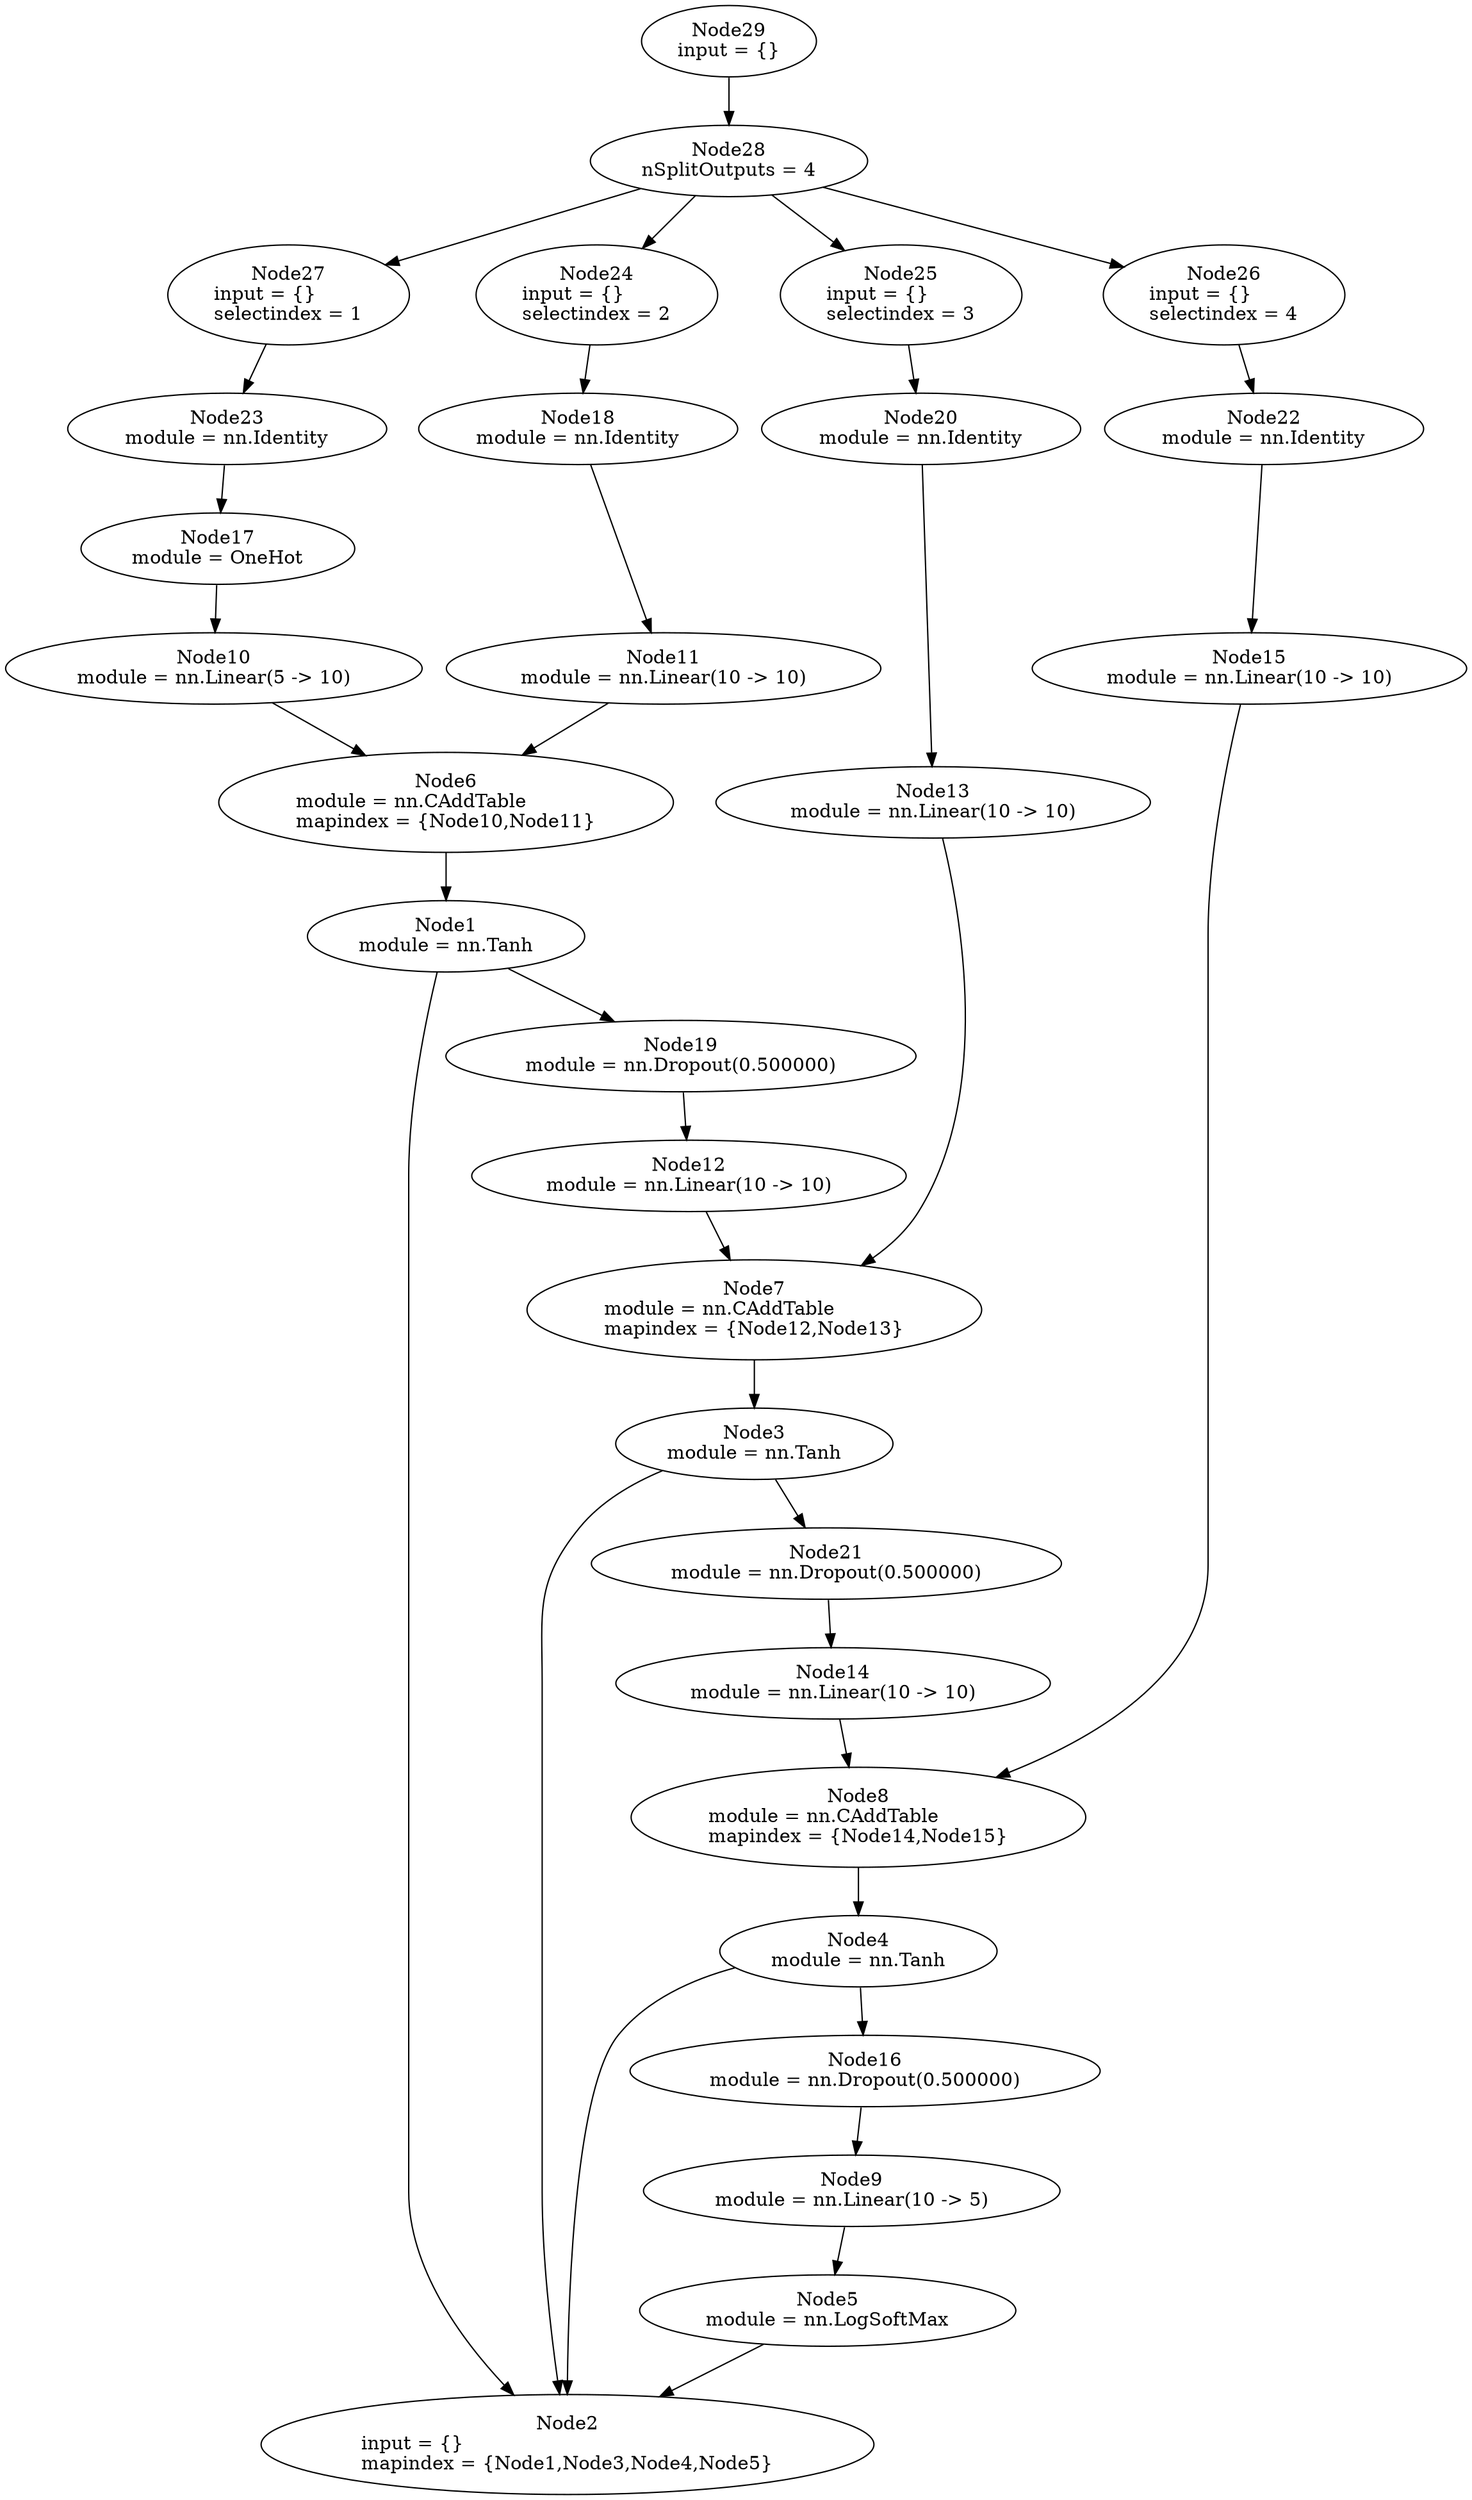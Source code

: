 digraph G {
	graph [bb="0,0,863.99,1821"];
	node [label="\N",
		shape=oval
	];
	n1	 [height=0.70711,
		label="Node1\nmodule = nn.Tanh",
		pos="260.02,1127.8",
		tooltip="[./model/RNN2.lua]:30",
		width=2.3212];
	n2	 [height=0.98209,
		label="Node2\ninput = {}\lmapindex = {Node1,Node3,Node4,Node5}",
		pos="347.02,35.355",
		tooltip="[[C]]:-1",
		width=5.0939];
	n1 -> n2	 [pos="e,314.23,70.46 256.74,1102.1 252.6,1068.8 246.02,1007.5 246.02,954.97 246.02,954.97 246.02,954.97 246.02,218.08 246.02,165.11 279.2,\
113.16 307.53,78.464"];
	n19	 [height=0.70711,
		label="Node19\nmodule = nn.Dropout(0.500000)",
		pos="415.02,1040.9",
		tooltip="[./model/RNN2.lua]:23",
		width=3.9063];
	n1 -> n19	 [pos="e,372.31,1065.3 299.53,1105.1 318.91,1094.5 342.49,1081.6 363.29,1070.2"];
	n3	 [height=0.70711,
		label="Node3\nmodule = nn.Tanh",
		pos="497.02,760.35",
		tooltip="[./model/RNN2.lua]:30",
		width=2.3212];
	n3 -> n2	 [pos="e,341.27,70.743 436.13,742.88 411.49,733.52 384.55,719.45 366.02,698.89 331,660.05 328.02,639.82 328.02,587.52 328.02,587.52 328.02,\
587.52 328.02,218.08 328.02,171.16 334.36,117.8 339.72,81.102"];
	n21	 [height=0.70711,
		label="Node21\nmodule = nn.Dropout(0.500000)",
		pos="516.02,673.44",
		tooltip="[./model/RNN2.lua]:23",
		width=3.9063];
	n3 -> n21	 [pos="e,510.53,698.94 502.51,734.79 504.33,726.69 506.37,717.53 508.32,708.84"];
	n4	 [height=0.70711,
		label="Node4\nmodule = nn.Tanh",
		pos="530.02,392.9",
		tooltip="[./model/RNN2.lua]:30",
		width=2.3212];
	n4 -> n2	 [pos="e,347.24,70.755 460.46,378.73 432.82,369.94 403.3,355.4 385.02,331.45 355.74,293.09 348.96,153.57 347.43,80.963"];
	n16	 [height=0.70711,
		label="Node16\nmodule = nn.Dropout(0.500000)",
		pos="535.02,305.99",
		tooltip="[./model/RNN2.lua]:36",
		width=3.9063];
	n4 -> n16	 [pos="e,533.57,331.49 531.46,367.34 531.94,359.33 532.47,350.28 532.98,341.68"];
	n5	 [height=0.70711,
		label="Node5\nmodule = nn.LogSoftMax",
		pos="518.02,132.17",
		tooltip="[./model/RNN2.lua]:38",
		width=3.1808];
	n5 -> n2	 [pos="e,405.8,68.949 476.62,108.22 458.03,97.905 435.6,85.47 414.67,73.864"];
	n6	 [height=0.98209,
		label="Node6\nmodule = nn.CAddTable\lmapindex = {Node10,Node11}",
		pos="260.02,1224.6",
		tooltip="[./model/RNN2.lua]:30",
		width=3.7551];
	n6 -> n1	 [pos="e,260.02,1153.3 260.02,1189.1 260.02,1180.8 260.02,1171.9 260.02,1163.5"];
	n7	 [height=0.98209,
		label="Node7\nmodule = nn.CAddTable\lmapindex = {Node12,Node13}",
		pos="497.02,857.16",
		tooltip="[./model/RNN2.lua]:30",
		width=3.7652];
	n7 -> n3	 [pos="e,497.02,785.87 497.02,821.66 497.02,813.32 497.02,804.41 497.02,796.06"];
	n8	 [height=0.98209,
		label="Node8\nmodule = nn.CAddTable\lmapindex = {Node14,Node15}",
		pos="530.02,489.71",
		tooltip="[./model/RNN2.lua]:30",
		width=3.7652];
	n8 -> n4	 [pos="e,530.02,418.43 530.02,454.22 530.02,445.88 530.02,436.96 530.02,428.61"];
	n9	 [height=0.70711,
		label="Node9\nmodule = nn.Linear(10 -> 5)",
		pos="527.02,219.08",
		tooltip="[./model/RNN2.lua]:37",
		width=3.4727];
	n9 -> n5	 [pos="e,520.62,157.67 524.41,193.52 523.57,185.51 522.61,176.46 521.69,167.85"];
	n10	 [height=0.70711,
		label="Node10\nmodule = nn.Linear(5 -> 10)",
		pos="125.02,1321.4",
		tooltip="[./model/RNN2.lua]:28",
		width=3.4727];
	n10 -> n6	 [pos="e,214.01,1257.9 158.74,1296.7 172.97,1286.7 189.9,1274.8 205.81,1263.7"];
	n11	 [height=0.70711,
		label="Node11\nmodule = nn.Linear(10 -> 10)",
		pos="398.02,1321.4",
		tooltip="[./model/RNN2.lua]:29",
		width=3.6102];
	n11 -> n6	 [pos="e,307.05,1257.9 363.55,1296.7 349,1286.7 331.69,1274.8 315.43,1263.7"];
	n12	 [height=0.70711,
		label="Node12\nmodule = nn.Linear(10 -> 10)",
		pos="420.02,953.97",
		tooltip="[./model/RNN2.lua]:28",
		width=3.6102];
	n12 -> n7	 [pos="e,469.42,892.14 439.85,928.55 446.88,919.89 455.01,909.89 462.89,900.18"];
	n13	 [height=0.70711,
		label="Node13\nmodule = nn.Linear(10 -> 10)",
		pos="570.02,1224.6",
		tooltip="[./model/RNN2.lua]:29",
		width=3.6102];
	n13 -> n7	 [pos="e,534.29,891.49 574.67,1199.1 583.4,1146.8 598.04,1021.9 559.02,928.51 554.65,918.06 548.07,908.08 540.81,899.11"];
	n14	 [height=0.70711,
		label="Node14\nmodule = nn.Linear(10 -> 10)",
		pos="521.02,586.52",
		tooltip="[./model/RNN2.lua]:28",
		width=3.6102];
	n14 -> n8	 [pos="e,526.76,525.08 523.38,560.61 524.12,552.81 524.97,543.94 525.79,535.2"];
	n15	 [height=0.70711,
		label="Node15\nmodule = nn.Linear(10 -> 10)",
		pos="734.02,1321.4",
		tooltip="[./model/RNN2.lua]:29",
		width=3.6102];
	n15 -> n8	 [pos="e,600.25,520 733.18,1295.9 732.01,1259.5 730.02,1188.9 730.02,1128.8 730.02,1128.8 730.02,1128.8 730.02,672.44 730.02,603.97 665.02,\
554.51 609.13,524.63"];
	n16 -> n9	 [pos="e,529.33,244.58 532.7,280.43 531.95,272.42 531.1,263.37 530.29,254.76"];
	n17	 [height=0.70711,
		label="Node17\nmodule = OneHot",
		pos="127.02,1408.3",
		tooltip="[./model/RNN2.lua]:19",
		width=2.3023];
	n17 -> n10	 [pos="e,125.59,1346.9 126.44,1382.8 126.25,1374.8 126.04,1365.7 125.83,1357.1"];
	n18	 [height=0.70711,
		label="Node18\nmodule = nn.Identity",
		pos="358.02,1505.1",
		tooltip="[./model/RNN2.lua]:9",
		width=2.6307];
	n18 -> n11	 [pos="e,392.58,1347.1 363.41,1479.6 370.36,1448.1 382.48,1393 390.38,1357.1"];
	n19 -> n12	 [pos="e,418.57,979.47 416.46,1015.3 416.94,1007.3 417.47,998.26 417.98,989.66"];
	n20	 [height=0.70711,
		label="Node20\nmodule = nn.Identity",
		pos="565.02,1505.1",
		tooltip="[./model/RNN2.lua]:9",
		width=2.6307];
	n20 -> n13	 [pos="e,569.57,1250.3 565.46,1479.4 566.35,1429.8 568.36,1317.8 569.39,1260.6"];
	n21 -> n14	 [pos="e,519.57,612.03 517.46,647.88 517.94,639.87 518.47,630.82 518.98,622.21"];
	n22	 [height=0.70711,
		label="Node22\nmodule = nn.Identity",
		pos="747.02,1408.3",
		tooltip="[./model/RNN2.lua]:9",
		width=2.6307];
	n22 -> n15	 [pos="e,737.77,1346.9 743.26,1382.8 742.02,1374.7 740.62,1365.5 739.28,1356.8"];
	n23	 [height=0.70711,
		label="Node23\nmodule = nn.Identity",
		pos="143.02,1505.1",
		tooltip="[./model/RNN2.lua]:7",
		width=2.6307];
	n23 -> n17	 [pos="e,131.19,1434.1 138.81,1479.2 136.99,1468.4 134.84,1455.7 132.86,1444"];
	n24	 [height=0.98209,
		label="Node24\ninput = {}\lselectindex = 2",
		pos="369.02,1611.8",
		tooltip="[[C]]:-1-2",
		width=1.9812];
	n24 -> n18	 [pos="e,360.6,1530.7 365.39,1576.3 364.19,1564.9 362.86,1552.2 361.66,1540.8"];
	n25	 [height=0.98209,
		label="Node25\ninput = {}\lselectindex = 3",
		pos="553.02,1611.8",
		tooltip="[[C]]:-1-3",
		width=1.9812];
	n25 -> n20	 [pos="e,562.2,1530.7 556.98,1576.3 558.29,1564.9 559.74,1552.2 561.05,1540.8"];
	n26	 [height=0.98209,
		label="Node26\ninput = {}\lselectindex = 4",
		pos="749.02,1505.1",
		tooltip="[[C]]:-1-4",
		width=1.9812];
	n26 -> n22	 [pos="e,747.54,1433.9 748.29,1469.6 748.11,1461.3 747.93,1452.4 747.75,1444"];
	n27	 [height=0.98209,
		label="Node27\ninput = {}\lselectindex = 1",
		pos="171.02,1611.8",
		tooltip="[[C]]:-1-1",
		width=1.9812];
	n27 -> n23	 [pos="e,149.54,1530.5 161.85,1576.6 158.74,1564.9 155.27,1552 152.16,1540.3"];
	n28	 [height=0.70711,
		label="Node28\nnSplitOutputs = 4",
		pos="449.02,1708.7",
		tooltip="[[C]]:-1-mnode",
		width=2.2723];
	n28 -> n24	 [pos="e,395.85,1644.7 428.83,1683.7 420.78,1674.2 411.31,1663 402.3,1652.3"];
	n28 -> n25	 [pos="e,519.75,1643.2 474.73,1684.2 485.98,1674 499.47,1661.7 512.06,1650.2"];
	n28 -> n26	 [pos="e,729.6,1539.3 517.88,1694.8 554.36,1685.7 598.61,1670.7 633.02,1647.2 671.05,1621.2 703.29,1579.2 724.05,1547.8"];
	n28 -> n27	 [pos="e,229.25,1632.7 395.42,1689.4 350.84,1674.2 287.13,1652.4 238.97,1636"];
	n29	 [height=0.70711,
		label="Node29\ninput = {}",
		pos="449.02,1795.6",
		tooltip="[[C]]:-1",
		width=1.4361];
	n29 -> n28	 [pos="e,449.02,1734.2 449.02,1770 449.02,1762 449.02,1753 449.02,1744.3"];
}
